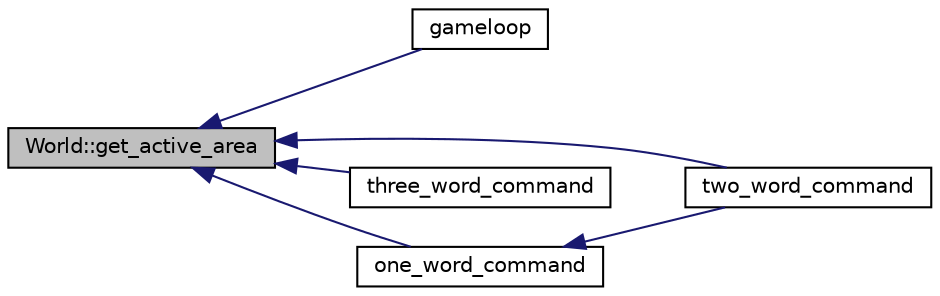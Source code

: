 digraph G
{
  edge [fontname="Helvetica",fontsize="10",labelfontname="Helvetica",labelfontsize="10"];
  node [fontname="Helvetica",fontsize="10",shape=record];
  rankdir="LR";
  Node1 [label="World::get_active_area",height=0.2,width=0.4,color="black", fillcolor="grey75", style="filled" fontcolor="black"];
  Node1 -> Node2 [dir="back",color="midnightblue",fontsize="10",style="solid"];
  Node2 [label="gameloop",height=0.2,width=0.4,color="black", fillcolor="white", style="filled",URL="$main_8cpp.html#a74fbbfe2f49cdfca36f03b640a91aef2",tooltip="The main gameloop."];
  Node1 -> Node3 [dir="back",color="midnightblue",fontsize="10",style="solid"];
  Node3 [label="two_word_command",height=0.2,width=0.4,color="black", fillcolor="white", style="filled",URL="$main_8cpp.html#a5671b7ea75581d5f7eb4a801d7c10919",tooltip="A method to handle two word commands."];
  Node1 -> Node4 [dir="back",color="midnightblue",fontsize="10",style="solid"];
  Node4 [label="three_word_command",height=0.2,width=0.4,color="black", fillcolor="white", style="filled",URL="$main_8cpp.html#a47fd8dc4fa23701e1d3c6d9c33f9f675"];
  Node1 -> Node5 [dir="back",color="midnightblue",fontsize="10",style="solid"];
  Node5 [label="one_word_command",height=0.2,width=0.4,color="black", fillcolor="white", style="filled",URL="$main_8cpp.html#a78152184f4ebdaba37bb689445028c31",tooltip="A method to handle one word commands."];
  Node5 -> Node3 [dir="back",color="midnightblue",fontsize="10",style="solid"];
}
